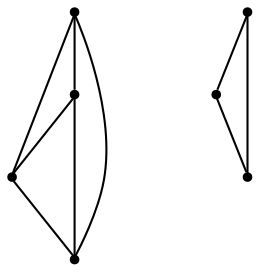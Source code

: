 graph {
  node [shape=point,comment="{\"directed\":false,\"doi\":\"10.1007/978-3-642-36763-2_18\",\"figure\":\"4 (1)\"}"]

  v0 [pos="1132.4404601089295,670.9825101250399"]
  v1 [pos="1053.008101435522,786.4389737690751"]
  v2 [pos="1081.9039191525885,721.4910089279415"]
  v3 [pos="1053.0081014355217,707.051034180166"]
  v4 [pos="980.8310758304971,670.9825101250398"]
  v5 [pos="1051.5695592372247,682.547004178031"]
  v6 [pos="1031.3674895385232,722.9286220979477"]

  v0 -- v1 [id="-1",pos="1132.4404601089295,670.9825101250399 1053.008101435522,786.4389737690751 1053.008101435522,786.4389737690751 1053.008101435522,786.4389737690751"]
  v4 -- v0 [id="-3",pos="980.8310758304971,670.9825101250398 1132.4404601089295,670.9825101250399 1132.4404601089295,670.9825101250399 1132.4404601089295,670.9825101250399"]
  v6 -- v2 [id="-11",pos="1031.3674895385232,722.9286220979477 1033.2991348625324,732.6426851863607 1033.2991348625324,732.6426851863607 1033.2991348625324,732.6426851863607 1034.2623409810647,735.238884341749 1034.2623409810647,735.238884341749 1034.2623409810647,735.238884341749 1035.2254834754397,737.7394461029542 1035.2254834754397,737.7394461029542 1035.2254834754397,737.7394461029542 1036.1886895939722,739.8564408683403 1036.1886895939722,739.8564408683403 1036.1886895939722,739.8564408683403 1037.0518149129502,741.8775438847717 1037.0518149129502,741.8775438847717 1037.0518149129502,741.8775438847717 1038.0150210314825,743.5153342601557 1038.0150210314825,743.5153342601557 1038.0150210314825,743.5153342601557 1038.8822819206903,744.957271461282 1038.8822819206903,744.957271461282 1038.8822819206903,744.957271461282 1039.7496064340553,746.2074251644988 1039.7496064340553,746.2074251644988 1039.7496064340553,746.2074251644988 1040.7128125525878,747.2660497245777 1040.7128125525878,747.2660497245777 1040.7128125525878,747.2660497245777 1041.7719002762874,748.1326364319754 1041.7719002762874,748.1326364319754 1041.7719002762874,748.1326364319754 1042.8309879999872,748.9954078177965 1042.8309879999872,748.9954078177965 1042.8309879999872,748.9954078177965 1043.9860209530116,749.6704653820564 1043.9860209530116,749.6704653820564 1043.9860209530116,749.6704653820564 1045.1409902818787,750.341453269968 1045.1409902818787,750.341453269968 1045.1409902818787,750.341453269968 1046.4877864452378,750.8247273363183 1046.4877864452378,750.8247273363183 1046.4877864452378,750.8247273363183 1047.9305278379218,751.3041860810922 1047.9305278379218,751.3041860810922 1047.9305278379218,751.3041860810922 1049.3732056064482,751.5959310043047 1049.3732056064482,751.5959310043047 1049.3732056064482,751.5959310043047 1050.9159641745289,751.7874601474425 1050.9159641745289,751.7874601474425 1050.9159641745289,751.7874601474425 1052.4545871723801,751.8833518963972 1052.4545871723801,751.8833518963972 1052.4545871723801,751.8833518963972 1054.0890917753986,751.8833518963972 1054.0890917753986,751.8833518963972 1054.0890917753986,751.8833518963972 1055.6319139676366,751.6915683984877 1055.6319139676366,751.6915683984877 1055.6319139676366,751.6915683984877 1057.1704733413303,751.3998234752752 1057.1704733413303,751.3998234752752 1057.1704733413303,751.3998234752752 1058.7090963391815,751.1124025831826 1058.7090963391815,751.1124025831826 1058.7090963391815,751.1124025831826 1060.155973302095,750.6331981931805 1060.155973302095,750.6331981931805 1060.155973302095,750.6331981931805 1061.502769465454,750.0537780231036 1061.502769465454,750.0537780231036 1061.502769465454,750.0537780231036 1062.8495656288133,749.3830444899638 1062.8495656288133,749.3830444899638 1062.8495656288133,749.3830444899638 1064.100480187005,748.6120951767491 1064.100480187005,748.6120951767491 1064.100480187005,748.6120951767491 1065.3513947451968,747.8411458635345 1065.3513947451968,747.8411458635345 1065.3513947451968,747.8411458635345 1066.5063640740639,746.8784130524103 1066.5063640740639,746.8784130524103 1066.5063640740639,746.8784130524103 1067.7572786322555,745.7238967433766 1067.7572786322555,745.7238967433766 1067.7572786322555,745.7238967433766 1068.9123115852801,744.4737430401599 1068.9123115852801,744.4737430401599 1068.9123115852801,744.4737430401599 1070.263306943026,742.9361684448506 1070.263306943026,742.9361684448506 1070.263306943026,742.9361684448506 1071.6101031063852,741.2024863205119 1071.6101031063852,741.2024863205119 1071.6101031063852,741.2024863205119 1073.1486624800789,739.1854529804287 1073.1486624800789,739.1854529804287 1073.1486624800789,739.1854529804287 1074.6873491020876,736.9725664660878 1074.6873491020876,736.9725664660878 1074.6873491020876,736.9725664660878 1076.2301076701683,734.6637882027921 1076.2301076701683,734.6637882027921 1076.2301076701683,734.6637882027921 1077.768667043862,732.2593725453135 1077.768667043862,732.2593725453135 1077.768667043862,732.2593725453135 1079.2114084365458,730.1423777799273 1079.2114084365458,730.1423777799273 1079.2114084365458,730.1423777799273 1081.9039191525885,721.4910089279415 1081.9039191525885,721.4910089279415 1081.9039191525885,721.4910089279415"]
  v1 -- v3 [id="-12",pos="1053.008101435522,786.4389737690751 1053.0081014355217,707.051034180166 1053.0081014355217,707.051034180166 1053.0081014355217,707.051034180166"]
  v3 -- v0 [id="-13",pos="1053.0081014355217,707.051034180166 1132.4404601089295,670.9825101250399 1132.4404601089295,670.9825101250399 1132.4404601089295,670.9825101250399"]
  v3 -- v4 [id="-35",pos="1053.0081014355217,707.051034180166 980.8310758304971,670.9825101250398 980.8310758304971,670.9825101250398 980.8310758304971,670.9825101250398"]
  v6 -- v5 [id="-47",pos="1031.3674895385232,722.9286220979477 1025.985537972031,715.6149049906652 1025.985537972031,715.6149049906652 1025.985537972031,715.6149049906652 1024.5386610091177,713.5938019742339 1024.5386610091177,713.5938019742339 1024.5386610091177,713.5938019742339 1023.1918648457585,711.6726603831055 1023.1918648457585,711.6726603831055 1023.1918648457585,711.6726603831055 1022.0368318927341,709.9389782587666 1022.0368318927341,709.9389782587666 1022.0368318927341,709.9389782587666 1020.9777441690343,708.3055119145026 1020.9777441690343,708.3055119145026 1020.9777441690343,708.3055119145026 1020.2105004552235,706.8592506822564 1020.2105004552235,706.8592506822564 1020.2105004552235,706.8592506822564 1019.4391211711832,705.5132052300848 1019.4391211711832,705.5132052300848 1019.4391211711832,705.5132052300848 1018.9595858970317,704.2630515268681 1018.9595858970317,704.2630515268681 1018.9595858970317,704.2630515268681 1018.4759150526507,703.1087895726062 1018.4759150526507,703.1087895726062 1018.4759150526507,703.1087895726062 1018.1882066129914,701.9542732635724 1018.1882066129914,701.9542732635724 1018.1882066129914,701.9542732635724 1017.900498173332,700.8959030582653 1017.900498173332,700.8959030582653 1017.900498173332,700.8959030582653 1017.7087349629973,699.7413867492315 1017.7087349629973,699.7413867492315 1017.7087349629973,699.7413867492315 1017.6086541634431,698.6830165439244 1017.6086541634431,698.6830165439244 1017.6086541634431,698.6830165439244 1017.7087349629973,697.5287545896624 1017.7087349629973,697.5287545896624 1017.7087349629973,697.5287545896624 1017.8046165681646,696.3742382806287 1017.8046165681646,696.3742382806287 1017.8046165681646,696.3742382806287 1017.9964434026567,695.3158680753215 1017.9964434026567,695.3158680753215 1017.9964434026567,695.3158680753215 1018.2841518423161,694.1613517662878 1018.2841518423161,694.1613517662878 1018.2841518423161,694.1613517662878 1018.6677418871428,693.1029815609807 1018.6677418871428,693.1029815609807 1018.6677418871428,693.1029815609807 1019.1514127315238,692.0443570009016 1019.1514127315238,692.0443570009016 1019.1514127315238,692.0443570009016 1019.7268296108425,691.0859482208975 1019.7268296108425,691.0859482208975 1019.7268296108425,691.0859482208975 1020.4023272897156,690.1232154097734 1020.4023272897156,690.1232154097734 1020.4023272897156,690.1232154097734 1021.1737065737559,689.2563743476039 1021.1737065737559,689.2563743476039 1021.1737065737559,689.2563743476039 1021.9409502875667,688.4854250343893 1021.9409502875667,688.4854250343893 1021.9409502875667,688.4854250343893 1022.8082111767744,687.8144371464776 1022.8082111767744,687.8144371464776 1022.8082111767744,687.8144371464776 1023.6755356901394,687.1393795822178 1023.6755356901394,687.1393795822178 1023.6755356901394,687.1393795822178 1024.6386781845144,686.5642834432609 1024.6386781845144,686.5642834432609 1024.6386781845144,686.5642834432609 1025.7937111375388,685.9851176279558 1025.7937111375388,685.9851176279558 1025.7937111375388,685.9851176279558 1027.140507300898,685.5059132379537 1027.140507300898,685.5059132379537 1027.140507300898,685.5059132379537 1028.6791302987492,685.1182765657865 1028.6791302987492,685.1182765657865 1028.6791302987492,685.1182765657865 1030.413715701322,684.6390721757843 1030.413715701322,684.6390721757843 1030.413715701322,684.6390721757843 1032.431810349167,684.2555051799652 1032.431810349167,684.2555051799652 1032.431810349167,684.2555051799652 1034.7418126310588,683.9640146115245 1034.7418126310588,683.9640146115245 1034.7418126310588,683.9640146115245 1037.3437225469966,683.5804476157053 1037.3437225469966,683.5804476157053 1037.3437225469966,683.5804476157053 1040.0373148737149,683.2930267236128 1040.0373148737149,683.2930267236128 1040.0373148737149,683.2930267236128 1042.730907200433,683.0053514767485 1042.730907200433,683.0053514767485 1042.730907200433,683.0053514767485 1051.5695592372247,682.547004178031 1051.5695592372247,682.547004178031 1051.5695592372247,682.547004178031"]
  v1 -- v4 [id="-48",pos="1053.008101435522,786.4389737690751 980.8310758304971,670.9825101250398 980.8310758304971,670.9825101250398 980.8310758304971,670.9825101250398"]
  v2 -- v5 [id="-5",pos="1081.9039191525885,721.4910089279415 1085.7578252373937,713.1145975842318 1085.7578252373937,713.1145975842318 1085.7578252373937,713.1145975842318 1086.9127309421033,711.3809154598929 1086.9127309421033,711.3809154598929 1086.9127309421033,711.3809154598929 1087.971818665803,709.7471947608572 1087.971818665803,709.7471947608572 1087.971818665803,709.7471947608572 1088.7431979498435,708.3055119145026 1088.7431979498435,708.3055119145026 1088.7431979498435,708.3055119145026 1089.5105052878116,706.9594664623311 1089.5105052878116,706.9594664623311 1089.5105052878116,706.9594664623311 1089.9941761321927,705.7049887279944 1089.9941761321927,705.7049887279944 1089.9941761321927,705.7049887279944 1090.4736477821866,704.5507267737324 1090.4736477821866,704.5507267737324 1090.4736477821866,704.5507267737324 1090.8615006455577,703.3962104646987 1090.8615006455577,703.3962104646987 1090.8615006455577,703.3962104646987 1091.0532638558923,702.3378402593916 1091.0532638558923,702.3378402593916 1091.0532638558923,702.3378402593916 1091.245027066227,701.1833239503578 1091.245027066227,701.1833239503578 1091.245027066227,701.1833239503578 1091.3409722955516,700.1290234213989 1091.3409722955516,700.1290234213989 1091.3409722955516,700.1290234213989 1091.245027066227,698.9747614671369 1091.245027066227,698.9747614671369 1091.245027066227,698.9747614671369 1091.149209085217,697.816175481755 1091.149209085217,697.816175481755 1091.149209085217,697.816175481755 1090.9573186265677,696.761874952796 1090.9573186265677,696.761874952796 1090.9573186265677,696.761874952796 1090.6655382408362,695.6073586437623 1090.6655382408362,695.6073586437623 1090.6655382408362,695.6073586437623 1090.281884571852,694.5489884384551 1090.281884571852,694.5489884384551 1090.281884571852,694.5489884384551 1089.802412921858,693.4903638783761 1089.802412921858,693.4903638783761 1089.802412921858,693.4903638783761 1089.2227968481523,692.5278854220238 1089.2227968481523,692.5278854220238 1089.2227968481523,692.5278854220238 1088.5514347395087,691.5651526108995 1088.5514347395087,691.5651526108995 1088.5514347395087,691.5651526108995 1087.7800554554685,690.6983115487302 1087.7800554554685,690.6983115487302 1087.7800554554685,690.6983115487302 1087.008676171428,689.9314319118638 1087.008676171428,689.9314319118638 1087.008676171428,689.9314319118638 1086.141351658063,689.2563743476039 1086.141351658063,689.2563743476039 1086.141351658063,689.2563743476039 1085.2782263390848,688.581316783344 1085.2782263390848,688.581316783344 1085.2782263390848,688.581316783344 1084.3150838447098,688.0062206443872 1084.3150838447098,688.0062206443872 1084.3150838447098,688.0062206443872 1083.1600508916854,687.4270548290821 1083.1600508916854,687.4270548290821 1083.1600508916854,687.4270548290821 1081.8132547283262,686.94785043908 1081.8132547283262,686.94785043908 1081.8132547283262,686.94785043908 1080.2704961602456,686.5642834432609 1080.2704961602456,686.5642834432609 1080.2704961602456,686.5642834432609 1078.5400463279022,686.0810093769106 1078.5400463279022,686.0810093769106 1078.5400463279022,686.0810093769106 1076.5178161098277,685.6974423810915 1076.5178161098277,685.6974423810915 1076.5178161098277,685.6974423810915 1074.2077502037787,685.410021488999 1074.2077502037787,685.410021488999 1074.2077502037787,685.410021488999 1071.6101031063852,685.0223848168316 1071.6101031063852,685.0223848168316 1071.6101031063852,685.0223848168316 1068.9123115852801,684.7349639247391 1068.9123115852801,684.7349639247391 1068.9123115852801,684.7349639247391 1066.2186556344045,684.4472886778748 1066.2186556344045,684.4472886778748 1066.2186556344045,684.4472886778748 1063.8127717473456,684.2555051799652 1063.8127717473456,684.2555051799652 1063.8127717473456,684.2555051799652 1061.9823047396055,684.0596520057074 1061.9823047396055,684.0596520057074 1061.9823047396055,684.0596520057074 1060.8272717865812,683.9640146115245 1060.8272717865812,683.9640146115245 1060.8272717865812,683.9640146115245 1060.347800136587,683.9640146115245 1060.347800136587,683.9640146115245 1060.347800136587,683.9640146115245 1051.5695592372247,682.547004178031 1051.5695592372247,682.547004178031 1051.5695592372247,682.547004178031"]
}